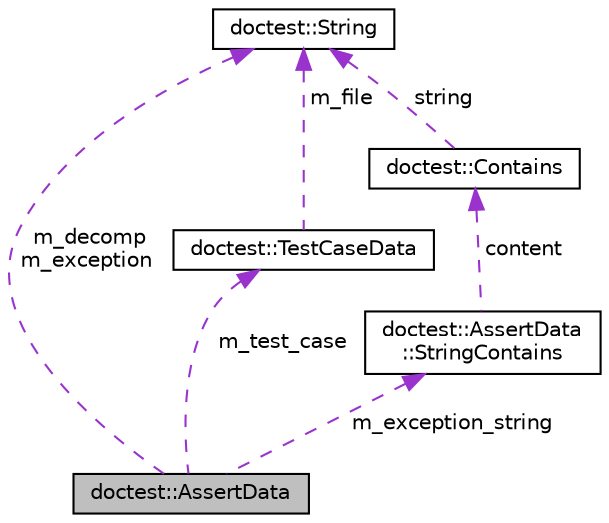 digraph "doctest::AssertData"
{
 // LATEX_PDF_SIZE
  edge [fontname="Helvetica",fontsize="10",labelfontname="Helvetica",labelfontsize="10"];
  node [fontname="Helvetica",fontsize="10",shape=record];
  Node1 [label="doctest::AssertData",height=0.2,width=0.4,color="black", fillcolor="grey75", style="filled", fontcolor="black",tooltip=" "];
  Node2 -> Node1 [dir="back",color="darkorchid3",fontsize="10",style="dashed",label=" m_test_case" ,fontname="Helvetica"];
  Node2 [label="doctest::TestCaseData",height=0.2,width=0.4,color="black", fillcolor="white", style="filled",URL="$d7/d2c/structdoctest_1_1TestCaseData.html",tooltip=" "];
  Node3 -> Node2 [dir="back",color="darkorchid3",fontsize="10",style="dashed",label=" m_file" ,fontname="Helvetica"];
  Node3 [label="doctest::String",height=0.2,width=0.4,color="black", fillcolor="white", style="filled",URL="$db/d0c/classdoctest_1_1String.html",tooltip=" "];
  Node3 -> Node1 [dir="back",color="darkorchid3",fontsize="10",style="dashed",label=" m_decomp\nm_exception" ,fontname="Helvetica"];
  Node4 -> Node1 [dir="back",color="darkorchid3",fontsize="10",style="dashed",label=" m_exception_string" ,fontname="Helvetica"];
  Node4 [label="doctest::AssertData\l::StringContains",height=0.2,width=0.4,color="black", fillcolor="white", style="filled",URL="$d8/d37/classdoctest_1_1AssertData_1_1StringContains.html",tooltip=" "];
  Node5 -> Node4 [dir="back",color="darkorchid3",fontsize="10",style="dashed",label=" content" ,fontname="Helvetica"];
  Node5 [label="doctest::Contains",height=0.2,width=0.4,color="black", fillcolor="white", style="filled",URL="$d1/dd0/classdoctest_1_1Contains.html",tooltip=" "];
  Node3 -> Node5 [dir="back",color="darkorchid3",fontsize="10",style="dashed",label=" string" ,fontname="Helvetica"];
}
